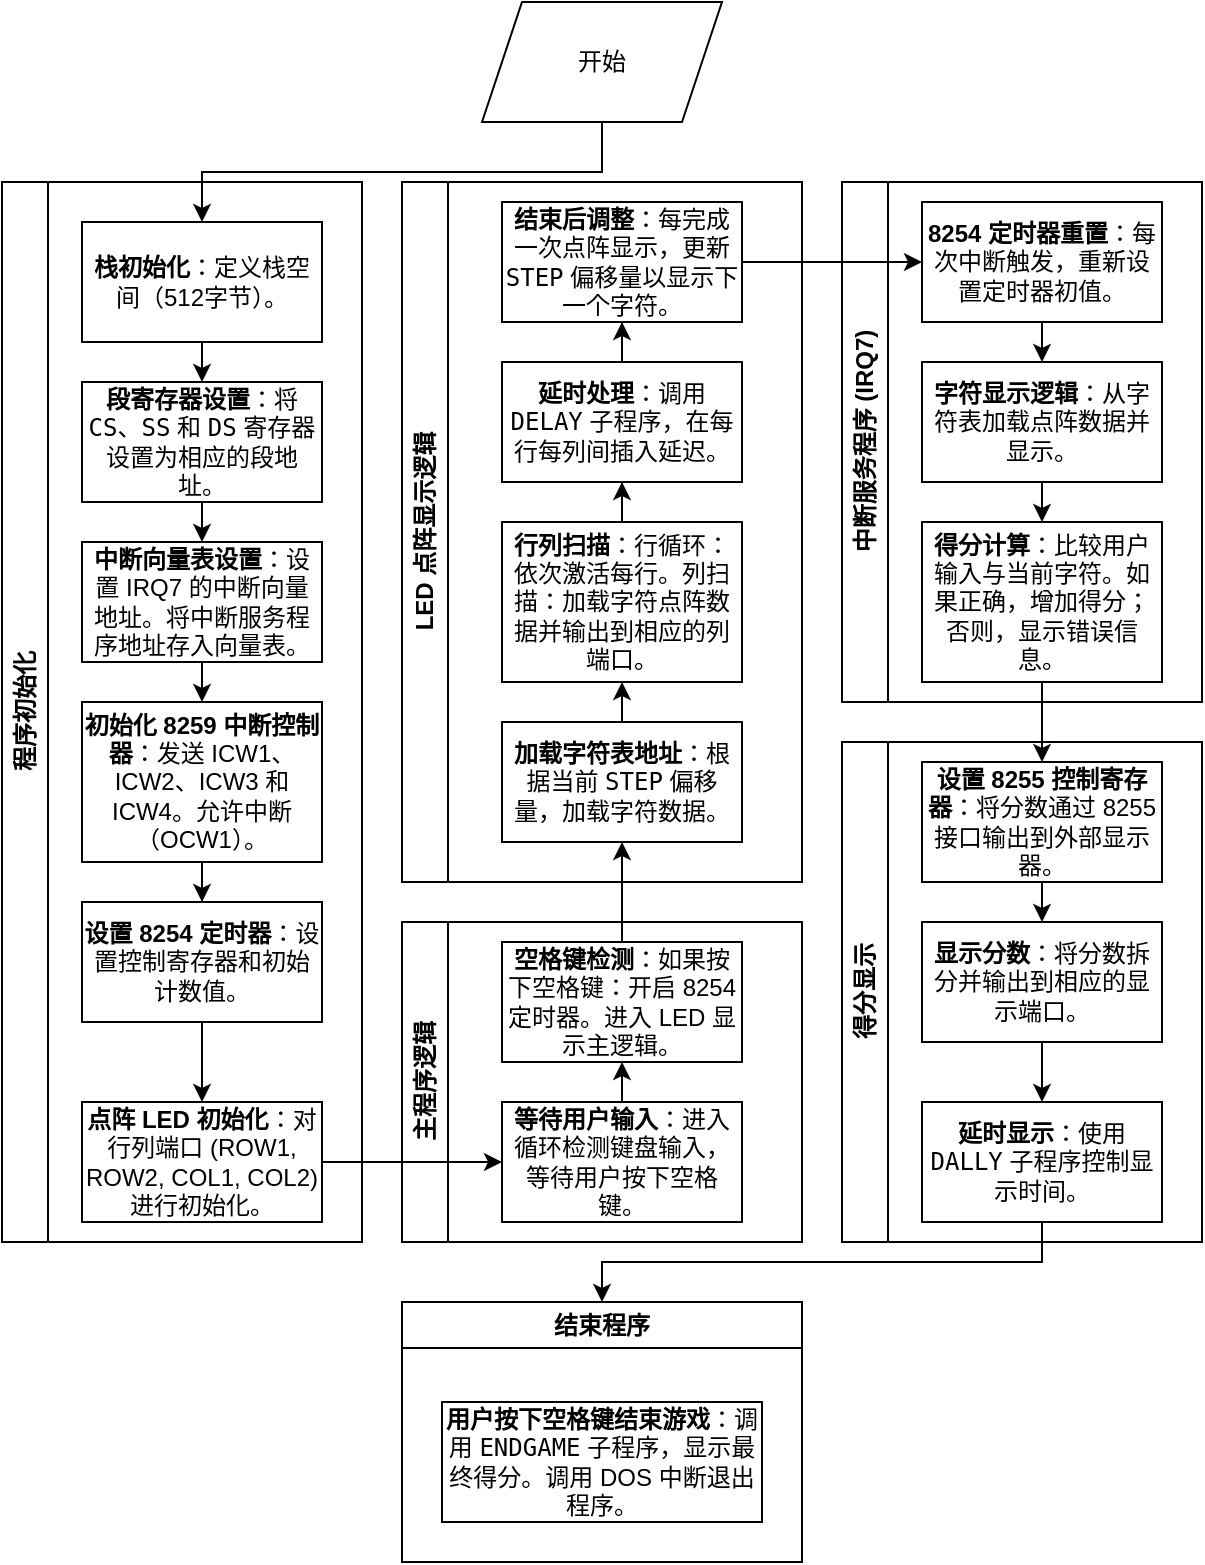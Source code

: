 <mxfile version="25.0.3">
  <diagram name="第 1 页" id="40uk6Nibieu20du29q6h">
    <mxGraphModel dx="1093" dy="646" grid="1" gridSize="10" guides="1" tooltips="1" connect="1" arrows="1" fold="1" page="1" pageScale="1" pageWidth="827" pageHeight="1169" math="0" shadow="0">
      <root>
        <mxCell id="0" />
        <mxCell id="1" parent="0" />
        <mxCell id="37Him12QvSyiaNCZVlA_-21" value="程序初始化" style="swimlane;horizontal=0;whiteSpace=wrap;html=1;" vertex="1" parent="1">
          <mxGeometry x="40" y="190" width="180" height="530" as="geometry">
            <mxRectangle x="290" y="100" width="40" height="90" as="alternateBounds" />
          </mxGeometry>
        </mxCell>
        <mxCell id="37Him12QvSyiaNCZVlA_-16" value="&lt;p&gt;&lt;strong&gt;点阵 LED 初始化&lt;/strong&gt;：&lt;span style=&quot;background-color: initial;&quot;&gt;对行列端口 (ROW1, ROW2, COL1, COL2) 进行初始化。&lt;/span&gt;&lt;/p&gt;" style="rounded=0;whiteSpace=wrap;html=1;" vertex="1" parent="37Him12QvSyiaNCZVlA_-21">
          <mxGeometry x="40" y="460" width="120" height="60" as="geometry" />
        </mxCell>
        <mxCell id="37Him12QvSyiaNCZVlA_-3" value="&lt;p&gt;&lt;strong&gt;栈初始化&lt;/strong&gt;：&lt;span style=&quot;background-color: initial;&quot;&gt;定义栈空间（512字节）。&lt;/span&gt;&lt;/p&gt;" style="rounded=0;whiteSpace=wrap;html=1;" vertex="1" parent="37Him12QvSyiaNCZVlA_-21">
          <mxGeometry x="40" y="20" width="120" height="60" as="geometry" />
        </mxCell>
        <mxCell id="37Him12QvSyiaNCZVlA_-10" value="&lt;p&gt;&lt;strong&gt;段寄存器设置&lt;/strong&gt;：&lt;span style=&quot;background-color: initial;&quot;&gt;将 &lt;/span&gt;&lt;code style=&quot;background-color: initial;&quot;&gt;CS&lt;/code&gt;&lt;span style=&quot;background-color: initial;&quot;&gt;、&lt;/span&gt;&lt;code style=&quot;background-color: initial;&quot;&gt;SS&lt;/code&gt;&lt;span style=&quot;background-color: initial;&quot;&gt; 和 &lt;/span&gt;&lt;code style=&quot;background-color: initial;&quot;&gt;DS&lt;/code&gt;&lt;span style=&quot;background-color: initial;&quot;&gt; 寄存器设置为相应的段地址。&lt;/span&gt;&lt;/p&gt;" style="rounded=0;whiteSpace=wrap;html=1;" vertex="1" parent="37Him12QvSyiaNCZVlA_-21">
          <mxGeometry x="40" y="100" width="120" height="60" as="geometry" />
        </mxCell>
        <mxCell id="37Him12QvSyiaNCZVlA_-11" style="edgeStyle=orthogonalEdgeStyle;rounded=0;orthogonalLoop=1;jettySize=auto;html=1;exitX=0.5;exitY=1;exitDx=0;exitDy=0;entryX=0.5;entryY=0;entryDx=0;entryDy=0;" edge="1" parent="37Him12QvSyiaNCZVlA_-21" source="37Him12QvSyiaNCZVlA_-3" target="37Him12QvSyiaNCZVlA_-10">
          <mxGeometry relative="1" as="geometry" />
        </mxCell>
        <mxCell id="37Him12QvSyiaNCZVlA_-44" style="edgeStyle=orthogonalEdgeStyle;rounded=0;orthogonalLoop=1;jettySize=auto;html=1;exitX=0.5;exitY=1;exitDx=0;exitDy=0;entryX=0.5;entryY=0;entryDx=0;entryDy=0;" edge="1" parent="37Him12QvSyiaNCZVlA_-21" source="37Him12QvSyiaNCZVlA_-12" target="37Him12QvSyiaNCZVlA_-13">
          <mxGeometry relative="1" as="geometry" />
        </mxCell>
        <mxCell id="37Him12QvSyiaNCZVlA_-12" value="&lt;p&gt;&lt;strong&gt;中断向量表设置&lt;/strong&gt;：&lt;span style=&quot;background-color: initial;&quot;&gt;设置 IRQ7 的中断向量地址。将中断服务程序地址存入向量表。&lt;/span&gt;&lt;/p&gt;" style="rounded=0;whiteSpace=wrap;html=1;" vertex="1" parent="37Him12QvSyiaNCZVlA_-21">
          <mxGeometry x="40" y="180" width="120" height="60" as="geometry" />
        </mxCell>
        <mxCell id="37Him12QvSyiaNCZVlA_-17" style="edgeStyle=orthogonalEdgeStyle;rounded=0;orthogonalLoop=1;jettySize=auto;html=1;exitX=0.5;exitY=1;exitDx=0;exitDy=0;entryX=0.5;entryY=0;entryDx=0;entryDy=0;" edge="1" parent="37Him12QvSyiaNCZVlA_-21" source="37Him12QvSyiaNCZVlA_-10" target="37Him12QvSyiaNCZVlA_-12">
          <mxGeometry relative="1" as="geometry" />
        </mxCell>
        <mxCell id="37Him12QvSyiaNCZVlA_-14" value="&lt;p&gt;&lt;strong&gt;设置 8254 定时器&lt;/strong&gt;：&lt;span style=&quot;background-color: initial;&quot;&gt;设置控制寄存器和初始计数值。&lt;/span&gt;&lt;/p&gt;" style="rounded=0;whiteSpace=wrap;html=1;" vertex="1" parent="37Him12QvSyiaNCZVlA_-21">
          <mxGeometry x="40" y="360" width="120" height="60" as="geometry" />
        </mxCell>
        <mxCell id="37Him12QvSyiaNCZVlA_-20" value="" style="edgeStyle=orthogonalEdgeStyle;rounded=0;orthogonalLoop=1;jettySize=auto;html=1;" edge="1" parent="37Him12QvSyiaNCZVlA_-21" source="37Him12QvSyiaNCZVlA_-14" target="37Him12QvSyiaNCZVlA_-16">
          <mxGeometry relative="1" as="geometry" />
        </mxCell>
        <mxCell id="37Him12QvSyiaNCZVlA_-45" style="edgeStyle=orthogonalEdgeStyle;rounded=0;orthogonalLoop=1;jettySize=auto;html=1;exitX=0.5;exitY=1;exitDx=0;exitDy=0;" edge="1" parent="37Him12QvSyiaNCZVlA_-21" source="37Him12QvSyiaNCZVlA_-13" target="37Him12QvSyiaNCZVlA_-14">
          <mxGeometry relative="1" as="geometry" />
        </mxCell>
        <mxCell id="37Him12QvSyiaNCZVlA_-13" value="&lt;p&gt;&lt;strong&gt;初始化 8259 中断控制器&lt;/strong&gt;：&lt;span style=&quot;background-color: initial;&quot;&gt;发送 ICW1、ICW2、ICW3 和 ICW4。允许中断（OCW1）。&lt;/span&gt;&lt;/p&gt;" style="rounded=0;whiteSpace=wrap;html=1;" vertex="1" parent="37Him12QvSyiaNCZVlA_-21">
          <mxGeometry x="40" y="260" width="120" height="80" as="geometry" />
        </mxCell>
        <mxCell id="37Him12QvSyiaNCZVlA_-70" style="edgeStyle=orthogonalEdgeStyle;rounded=0;orthogonalLoop=1;jettySize=auto;html=1;exitX=0.5;exitY=1;exitDx=0;exitDy=0;entryX=0.5;entryY=0;entryDx=0;entryDy=0;" edge="1" parent="1" source="37Him12QvSyiaNCZVlA_-2" target="37Him12QvSyiaNCZVlA_-3">
          <mxGeometry relative="1" as="geometry" />
        </mxCell>
        <mxCell id="37Him12QvSyiaNCZVlA_-2" value="&lt;font&gt;开始&lt;/font&gt;" style="shape=parallelogram;perimeter=parallelogramPerimeter;whiteSpace=wrap;html=1;fixedSize=1;" vertex="1" parent="1">
          <mxGeometry x="280" y="100" width="120" height="60" as="geometry" />
        </mxCell>
        <mxCell id="37Him12QvSyiaNCZVlA_-31" value="主程序逻辑" style="swimlane;horizontal=0;whiteSpace=wrap;html=1;" vertex="1" parent="1">
          <mxGeometry x="240" y="560" width="200" height="160" as="geometry" />
        </mxCell>
        <mxCell id="37Him12QvSyiaNCZVlA_-15" value="&lt;p&gt;&lt;strong&gt;空格键检测&lt;/strong&gt;：&lt;span style=&quot;background-color: initial;&quot;&gt;如果按下空格键：&lt;/span&gt;&lt;span style=&quot;background-color: initial;&quot;&gt;开启 8254 定时器。&lt;/span&gt;&lt;span style=&quot;background-color: initial;&quot;&gt;进入 LED 显示主逻辑。&lt;/span&gt;&lt;/p&gt;" style="rounded=0;whiteSpace=wrap;html=1;" vertex="1" parent="37Him12QvSyiaNCZVlA_-31">
          <mxGeometry x="50" y="10" width="120" height="60" as="geometry" />
        </mxCell>
        <mxCell id="37Him12QvSyiaNCZVlA_-41" style="edgeStyle=orthogonalEdgeStyle;rounded=0;orthogonalLoop=1;jettySize=auto;html=1;exitX=0.5;exitY=0;exitDx=0;exitDy=0;entryX=0.5;entryY=1;entryDx=0;entryDy=0;" edge="1" parent="37Him12QvSyiaNCZVlA_-31" source="37Him12QvSyiaNCZVlA_-26" target="37Him12QvSyiaNCZVlA_-15">
          <mxGeometry relative="1" as="geometry" />
        </mxCell>
        <mxCell id="37Him12QvSyiaNCZVlA_-26" value="&lt;p&gt;&lt;strong&gt;等待用户输入&lt;/strong&gt;：&lt;span style=&quot;background-color: initial;&quot;&gt;进入循环检测键盘输入，等待用户按下空格键。&lt;/span&gt;&lt;/p&gt;" style="whiteSpace=wrap;html=1;rounded=0;" vertex="1" parent="37Him12QvSyiaNCZVlA_-31">
          <mxGeometry x="50" y="90" width="120" height="60" as="geometry" />
        </mxCell>
        <mxCell id="37Him12QvSyiaNCZVlA_-33" value="LED 点阵显示逻辑" style="swimlane;horizontal=0;whiteSpace=wrap;html=1;" vertex="1" parent="1">
          <mxGeometry x="240" y="190" width="200" height="350" as="geometry" />
        </mxCell>
        <mxCell id="37Him12QvSyiaNCZVlA_-38" style="edgeStyle=orthogonalEdgeStyle;rounded=0;orthogonalLoop=1;jettySize=auto;html=1;exitX=0.5;exitY=0;exitDx=0;exitDy=0;entryX=0.5;entryY=1;entryDx=0;entryDy=0;" edge="1" parent="37Him12QvSyiaNCZVlA_-33" source="37Him12QvSyiaNCZVlA_-30" target="37Him12QvSyiaNCZVlA_-34">
          <mxGeometry relative="1" as="geometry" />
        </mxCell>
        <mxCell id="37Him12QvSyiaNCZVlA_-30" value="&lt;p&gt;&lt;strong&gt;加载字符表地址&lt;/strong&gt;：&lt;span style=&quot;background-color: initial;&quot;&gt;根据当前 &lt;/span&gt;&lt;code style=&quot;background-color: initial;&quot;&gt;STEP&lt;/code&gt;&lt;span style=&quot;background-color: initial;&quot;&gt; 偏移量，加载字符数据。&lt;/span&gt;&lt;/p&gt;" style="rounded=0;whiteSpace=wrap;html=1;" vertex="1" parent="37Him12QvSyiaNCZVlA_-33">
          <mxGeometry x="50" y="270" width="120" height="60" as="geometry" />
        </mxCell>
        <mxCell id="37Him12QvSyiaNCZVlA_-59" style="edgeStyle=orthogonalEdgeStyle;rounded=0;orthogonalLoop=1;jettySize=auto;html=1;exitX=0.5;exitY=0;exitDx=0;exitDy=0;" edge="1" parent="37Him12QvSyiaNCZVlA_-33" source="37Him12QvSyiaNCZVlA_-34" target="37Him12QvSyiaNCZVlA_-29">
          <mxGeometry relative="1" as="geometry" />
        </mxCell>
        <mxCell id="37Him12QvSyiaNCZVlA_-34" value="&lt;p&gt;&lt;strong&gt;行列扫描&lt;/strong&gt;：&lt;span style=&quot;background-color: initial;&quot;&gt;行循环：依次激活每行。列扫描：加载字符点阵数据并输出到相应的列端口。&lt;/span&gt;&lt;/p&gt;" style="rounded=0;whiteSpace=wrap;html=1;" vertex="1" parent="37Him12QvSyiaNCZVlA_-33">
          <mxGeometry x="50" y="170" width="120" height="80" as="geometry" />
        </mxCell>
        <mxCell id="37Him12QvSyiaNCZVlA_-60" style="edgeStyle=orthogonalEdgeStyle;rounded=0;orthogonalLoop=1;jettySize=auto;html=1;exitX=0.5;exitY=0;exitDx=0;exitDy=0;" edge="1" parent="37Him12QvSyiaNCZVlA_-33" source="37Him12QvSyiaNCZVlA_-29" target="37Him12QvSyiaNCZVlA_-40">
          <mxGeometry relative="1" as="geometry" />
        </mxCell>
        <mxCell id="37Him12QvSyiaNCZVlA_-29" value="&lt;p&gt;&lt;strong&gt;延时处理&lt;/strong&gt;：&lt;span style=&quot;background-color: initial;&quot;&gt;调用 &lt;/span&gt;&lt;code style=&quot;background-color: initial;&quot;&gt;DELAY&lt;/code&gt;&lt;span style=&quot;background-color: initial;&quot;&gt; 子程序，在每行每列间插入延迟。&lt;/span&gt;&lt;/p&gt;" style="rounded=0;whiteSpace=wrap;html=1;" vertex="1" parent="37Him12QvSyiaNCZVlA_-33">
          <mxGeometry x="50" y="90" width="120" height="60" as="geometry" />
        </mxCell>
        <mxCell id="37Him12QvSyiaNCZVlA_-40" value="&lt;p&gt;&lt;strong&gt;结束后调整&lt;/strong&gt;：&lt;span style=&quot;background-color: initial;&quot;&gt;每完成一次点阵显示，更新 &lt;/span&gt;&lt;code style=&quot;background-color: initial;&quot;&gt;STEP&lt;/code&gt;&lt;span style=&quot;background-color: initial;&quot;&gt; 偏移量以显示下一个字符。&lt;/span&gt;&lt;/p&gt;" style="rounded=0;whiteSpace=wrap;html=1;" vertex="1" parent="37Him12QvSyiaNCZVlA_-33">
          <mxGeometry x="50" y="10" width="120" height="60" as="geometry" />
        </mxCell>
        <mxCell id="37Him12QvSyiaNCZVlA_-36" value="" style="edgeStyle=orthogonalEdgeStyle;rounded=0;orthogonalLoop=1;jettySize=auto;html=1;" edge="1" parent="1" source="37Him12QvSyiaNCZVlA_-15" target="37Him12QvSyiaNCZVlA_-30">
          <mxGeometry relative="1" as="geometry" />
        </mxCell>
        <mxCell id="37Him12QvSyiaNCZVlA_-42" value="中断服务程序 (IRQ7)" style="swimlane;horizontal=0;whiteSpace=wrap;html=1;" vertex="1" parent="1">
          <mxGeometry x="460" y="190" width="180" height="260" as="geometry" />
        </mxCell>
        <mxCell id="37Him12QvSyiaNCZVlA_-55" style="edgeStyle=orthogonalEdgeStyle;rounded=0;orthogonalLoop=1;jettySize=auto;html=1;exitX=0.5;exitY=0;exitDx=0;exitDy=0;" edge="1" parent="37Him12QvSyiaNCZVlA_-42" source="37Him12QvSyiaNCZVlA_-51">
          <mxGeometry relative="1" as="geometry">
            <mxPoint x="110" y="20" as="targetPoint" />
          </mxGeometry>
        </mxCell>
        <mxCell id="37Him12QvSyiaNCZVlA_-62" style="edgeStyle=orthogonalEdgeStyle;rounded=0;orthogonalLoop=1;jettySize=auto;html=1;exitX=0.5;exitY=1;exitDx=0;exitDy=0;entryX=0.5;entryY=0;entryDx=0;entryDy=0;" edge="1" parent="37Him12QvSyiaNCZVlA_-42" source="37Him12QvSyiaNCZVlA_-51" target="37Him12QvSyiaNCZVlA_-52">
          <mxGeometry relative="1" as="geometry" />
        </mxCell>
        <mxCell id="37Him12QvSyiaNCZVlA_-51" value="&lt;p&gt;&lt;strong&gt;8254 定时器重置&lt;/strong&gt;：&lt;span style=&quot;background-color: initial;&quot;&gt;每次中断触发，重新设置定时器初值。&lt;/span&gt;&lt;/p&gt;" style="rounded=0;whiteSpace=wrap;html=1;" vertex="1" parent="37Him12QvSyiaNCZVlA_-42">
          <mxGeometry x="40" y="10" width="120" height="60" as="geometry" />
        </mxCell>
        <mxCell id="37Him12QvSyiaNCZVlA_-63" style="edgeStyle=orthogonalEdgeStyle;rounded=0;orthogonalLoop=1;jettySize=auto;html=1;exitX=0.5;exitY=1;exitDx=0;exitDy=0;entryX=0.5;entryY=0;entryDx=0;entryDy=0;" edge="1" parent="37Him12QvSyiaNCZVlA_-42" source="37Him12QvSyiaNCZVlA_-52" target="37Him12QvSyiaNCZVlA_-53">
          <mxGeometry relative="1" as="geometry" />
        </mxCell>
        <mxCell id="37Him12QvSyiaNCZVlA_-52" value="&lt;p&gt;&lt;strong&gt;字符显示逻辑&lt;/strong&gt;：&lt;span style=&quot;background-color: initial;&quot;&gt;从字符表加载点阵数据并显示。&lt;/span&gt;&lt;/p&gt;" style="rounded=0;whiteSpace=wrap;html=1;" vertex="1" parent="37Him12QvSyiaNCZVlA_-42">
          <mxGeometry x="40" y="90" width="120" height="60" as="geometry" />
        </mxCell>
        <mxCell id="37Him12QvSyiaNCZVlA_-53" value="&lt;p&gt;&lt;strong&gt;得分计算&lt;/strong&gt;：&lt;span style=&quot;background-color: initial;&quot;&gt;比较用户输入与当前字符。如果正确，增加得分；否则，显示错误信息。&lt;/span&gt;&lt;/p&gt;" style="rounded=0;whiteSpace=wrap;html=1;" vertex="1" parent="37Him12QvSyiaNCZVlA_-42">
          <mxGeometry x="40" y="170" width="120" height="80" as="geometry" />
        </mxCell>
        <mxCell id="37Him12QvSyiaNCZVlA_-56" style="edgeStyle=orthogonalEdgeStyle;rounded=0;orthogonalLoop=1;jettySize=auto;html=1;exitX=0.5;exitY=1;exitDx=0;exitDy=0;" edge="1" parent="37Him12QvSyiaNCZVlA_-42" source="37Him12QvSyiaNCZVlA_-53" target="37Him12QvSyiaNCZVlA_-53">
          <mxGeometry relative="1" as="geometry" />
        </mxCell>
        <mxCell id="37Him12QvSyiaNCZVlA_-43" value="得分显示" style="swimlane;horizontal=0;whiteSpace=wrap;html=1;" vertex="1" parent="1">
          <mxGeometry x="460" y="470" width="180" height="250" as="geometry" />
        </mxCell>
        <mxCell id="37Him12QvSyiaNCZVlA_-65" style="edgeStyle=orthogonalEdgeStyle;rounded=0;orthogonalLoop=1;jettySize=auto;html=1;exitX=0.5;exitY=1;exitDx=0;exitDy=0;entryX=0.5;entryY=0;entryDx=0;entryDy=0;" edge="1" parent="37Him12QvSyiaNCZVlA_-43" source="37Him12QvSyiaNCZVlA_-54" target="37Him12QvSyiaNCZVlA_-57">
          <mxGeometry relative="1" as="geometry" />
        </mxCell>
        <mxCell id="37Him12QvSyiaNCZVlA_-54" value="&lt;p&gt;&lt;strong&gt;设置 8255 控制寄存器&lt;/strong&gt;：&lt;span style=&quot;background-color: initial;&quot;&gt;将分数通过 8255 接口输出到外部显示器。&lt;/span&gt;&lt;/p&gt;" style="rounded=0;whiteSpace=wrap;html=1;" vertex="1" parent="37Him12QvSyiaNCZVlA_-43">
          <mxGeometry x="40" y="10" width="120" height="60" as="geometry" />
        </mxCell>
        <mxCell id="37Him12QvSyiaNCZVlA_-66" style="edgeStyle=orthogonalEdgeStyle;rounded=0;orthogonalLoop=1;jettySize=auto;html=1;exitX=0.5;exitY=1;exitDx=0;exitDy=0;entryX=0.5;entryY=0;entryDx=0;entryDy=0;" edge="1" parent="37Him12QvSyiaNCZVlA_-43" source="37Him12QvSyiaNCZVlA_-57" target="37Him12QvSyiaNCZVlA_-58">
          <mxGeometry relative="1" as="geometry" />
        </mxCell>
        <mxCell id="37Him12QvSyiaNCZVlA_-57" value="&lt;p&gt;&lt;strong&gt;显示分数&lt;/strong&gt;：&lt;span style=&quot;background-color: initial;&quot;&gt;将分数拆分并输出到相应的显示端口。&lt;/span&gt;&lt;/p&gt;" style="rounded=0;whiteSpace=wrap;html=1;" vertex="1" parent="37Him12QvSyiaNCZVlA_-43">
          <mxGeometry x="40" y="90" width="120" height="60" as="geometry" />
        </mxCell>
        <mxCell id="37Him12QvSyiaNCZVlA_-58" value="&lt;p&gt;&lt;strong&gt;延时显示&lt;/strong&gt;：&lt;span style=&quot;background-color: initial;&quot;&gt;使用 &lt;/span&gt;&lt;code style=&quot;background-color: initial;&quot;&gt;DALLY&lt;/code&gt;&lt;span style=&quot;background-color: initial;&quot;&gt; 子程序控制显示时间。&lt;/span&gt;&lt;/p&gt;" style="rounded=0;whiteSpace=wrap;html=1;" vertex="1" parent="37Him12QvSyiaNCZVlA_-43">
          <mxGeometry x="40" y="180" width="120" height="60" as="geometry" />
        </mxCell>
        <mxCell id="37Him12QvSyiaNCZVlA_-61" style="edgeStyle=orthogonalEdgeStyle;rounded=0;orthogonalLoop=1;jettySize=auto;html=1;exitX=1;exitY=0.5;exitDx=0;exitDy=0;entryX=0;entryY=0.5;entryDx=0;entryDy=0;" edge="1" parent="1" source="37Him12QvSyiaNCZVlA_-40" target="37Him12QvSyiaNCZVlA_-51">
          <mxGeometry relative="1" as="geometry" />
        </mxCell>
        <mxCell id="37Him12QvSyiaNCZVlA_-64" style="edgeStyle=orthogonalEdgeStyle;rounded=0;orthogonalLoop=1;jettySize=auto;html=1;" edge="1" parent="1" source="37Him12QvSyiaNCZVlA_-53" target="37Him12QvSyiaNCZVlA_-54">
          <mxGeometry relative="1" as="geometry" />
        </mxCell>
        <mxCell id="37Him12QvSyiaNCZVlA_-67" style="edgeStyle=orthogonalEdgeStyle;rounded=0;orthogonalLoop=1;jettySize=auto;html=1;exitX=1;exitY=0.5;exitDx=0;exitDy=0;entryX=0;entryY=0.5;entryDx=0;entryDy=0;" edge="1" parent="1" source="37Him12QvSyiaNCZVlA_-16" target="37Him12QvSyiaNCZVlA_-26">
          <mxGeometry relative="1" as="geometry" />
        </mxCell>
        <mxCell id="37Him12QvSyiaNCZVlA_-68" value="结束程序" style="swimlane;whiteSpace=wrap;html=1;" vertex="1" parent="1">
          <mxGeometry x="240" y="750" width="200" height="130" as="geometry" />
        </mxCell>
        <mxCell id="37Him12QvSyiaNCZVlA_-39" value="&lt;strong&gt;用户按下空格键结束游戏&lt;/strong&gt;：&lt;span style=&quot;background-color: initial;&quot;&gt;调用 &lt;/span&gt;&lt;code style=&quot;background-color: initial;&quot;&gt;ENDGAME&lt;/code&gt;&lt;span style=&quot;background-color: initial;&quot;&gt; 子程序，显示最终得分。&lt;/span&gt;&lt;span style=&quot;background-color: initial;&quot;&gt;调用 DOS 中断退出程序。&lt;/span&gt;" style="rounded=0;whiteSpace=wrap;html=1;" vertex="1" parent="37Him12QvSyiaNCZVlA_-68">
          <mxGeometry x="20" y="50" width="160" height="60" as="geometry" />
        </mxCell>
        <mxCell id="37Him12QvSyiaNCZVlA_-69" style="edgeStyle=orthogonalEdgeStyle;rounded=0;orthogonalLoop=1;jettySize=auto;html=1;exitX=0.5;exitY=1;exitDx=0;exitDy=0;" edge="1" parent="1" source="37Him12QvSyiaNCZVlA_-58" target="37Him12QvSyiaNCZVlA_-68">
          <mxGeometry relative="1" as="geometry" />
        </mxCell>
      </root>
    </mxGraphModel>
  </diagram>
</mxfile>
